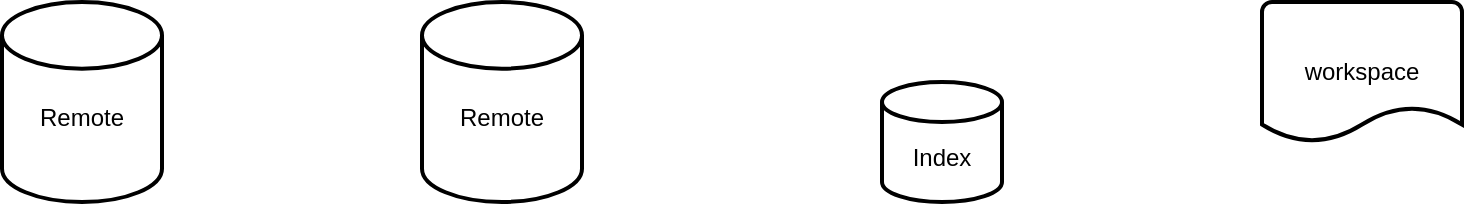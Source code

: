 <mxfile version="22.1.4" type="github">
  <diagram name="Page-1" id="ygyxTN1Fh4eBlmKyEC32">
    <mxGraphModel dx="1434" dy="758" grid="1" gridSize="10" guides="1" tooltips="1" connect="1" arrows="1" fold="1" page="1" pageScale="1" pageWidth="850" pageHeight="1100" math="0" shadow="0">
      <root>
        <mxCell id="0" />
        <mxCell id="1" parent="0" />
        <mxCell id="C_4nd0uWBt-fdI7aFm-E-3" value="" style="group;movable=1;resizable=1;rotatable=1;deletable=1;editable=1;locked=0;connectable=1;" vertex="1" connectable="0" parent="1">
          <mxGeometry x="50" y="580" width="295" height="100" as="geometry" />
        </mxCell>
        <mxCell id="C_4nd0uWBt-fdI7aFm-E-1" value="&lt;br&gt;Remote" style="strokeWidth=2;html=1;shape=mxgraph.flowchart.database;whiteSpace=wrap;" vertex="1" parent="C_4nd0uWBt-fdI7aFm-E-3">
          <mxGeometry width="80" height="100" as="geometry" />
        </mxCell>
        <mxCell id="C_4nd0uWBt-fdI7aFm-E-2" value="&lt;br&gt;Remote" style="strokeWidth=2;html=1;shape=mxgraph.flowchart.database;whiteSpace=wrap;" vertex="1" parent="C_4nd0uWBt-fdI7aFm-E-3">
          <mxGeometry x="210" width="80" height="100" as="geometry" />
        </mxCell>
        <mxCell id="C_4nd0uWBt-fdI7aFm-E-4" value="&lt;br&gt;Index" style="strokeWidth=2;html=1;shape=mxgraph.flowchart.database;whiteSpace=wrap;" vertex="1" parent="1">
          <mxGeometry x="490" y="620" width="60" height="60" as="geometry" />
        </mxCell>
        <mxCell id="C_4nd0uWBt-fdI7aFm-E-5" value="workspace" style="strokeWidth=2;html=1;shape=mxgraph.flowchart.document2;whiteSpace=wrap;size=0.25;" vertex="1" parent="1">
          <mxGeometry x="680" y="580" width="100" height="70" as="geometry" />
        </mxCell>
      </root>
    </mxGraphModel>
  </diagram>
</mxfile>
